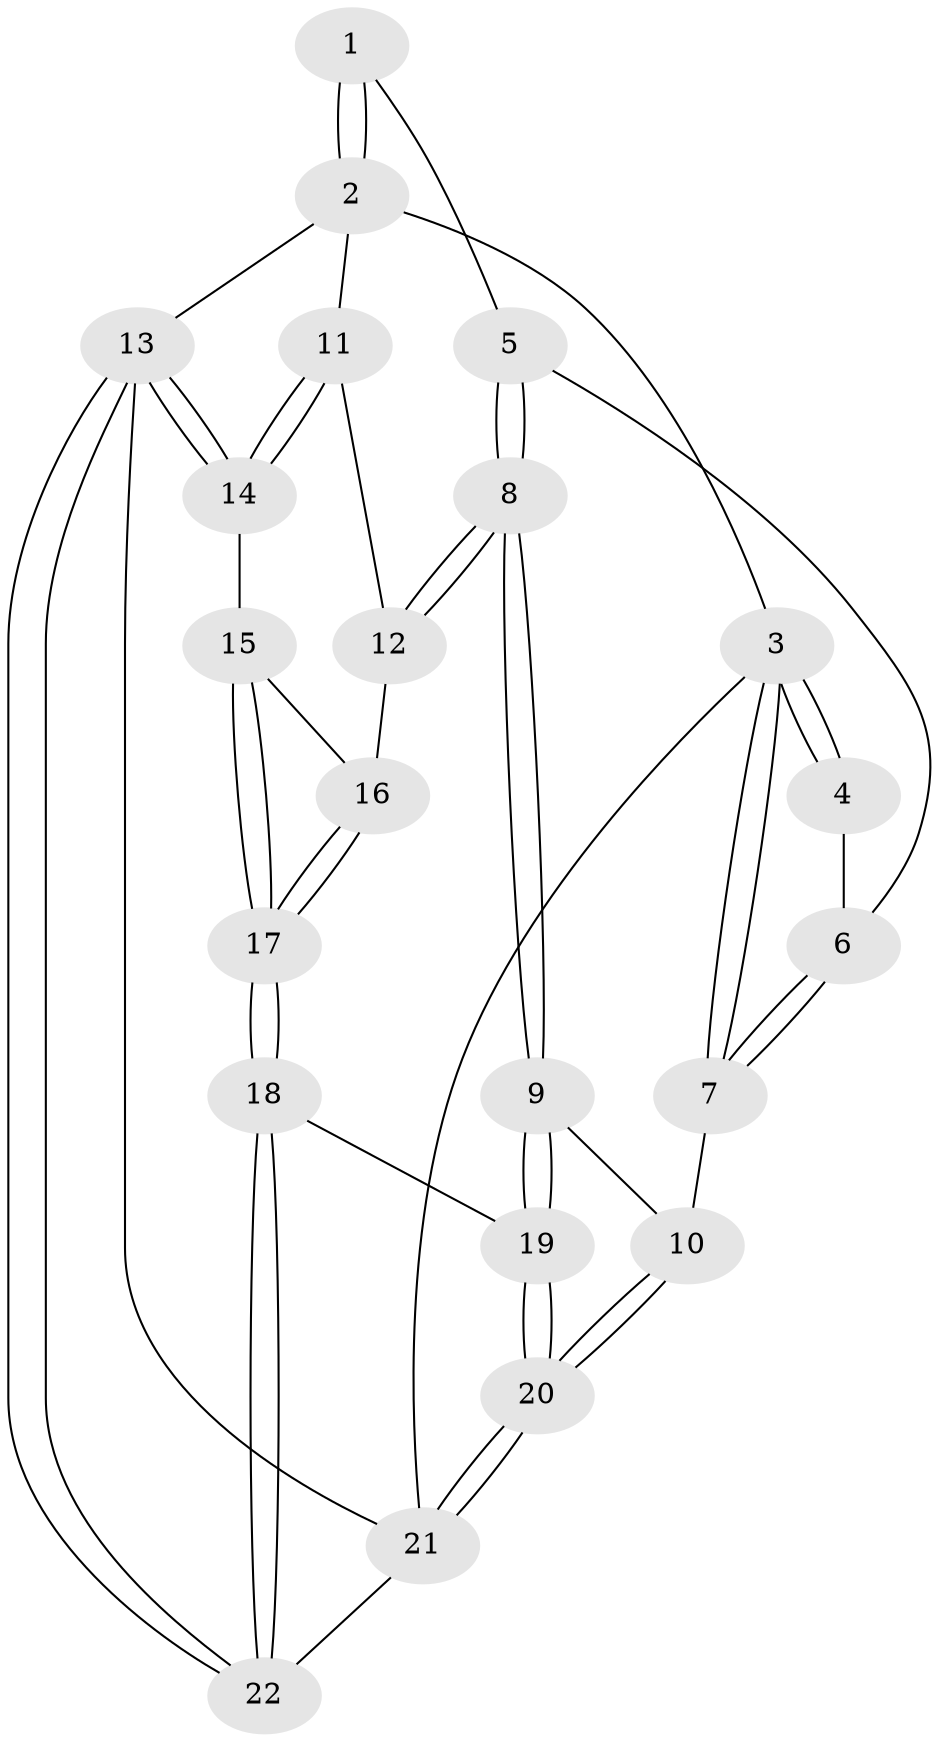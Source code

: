 // Generated by graph-tools (version 1.1) at 2025/46/02/15/25 05:46:28]
// undirected, 22 vertices, 52 edges
graph export_dot {
graph [start="1"]
  node [color=gray90,style=filled];
  1 [pos="+0.45841776874464857+0"];
  2 [pos="+1+0"];
  3 [pos="+0+0"];
  4 [pos="+0.2604480281714012+0"];
  5 [pos="+0.3708871494312864+0.31984573854977183"];
  6 [pos="+0.18853516477436166+0.139627273193829"];
  7 [pos="+0+0.31993466784833896"];
  8 [pos="+0.41209655669125517+0.43983528663227267"];
  9 [pos="+0.4098450141331484+0.443385290670056"];
  10 [pos="+0+0.43128816664735015"];
  11 [pos="+1+0.06133094013886742"];
  12 [pos="+0.5088867301688853+0.3989787918985281"];
  13 [pos="+1+1"];
  14 [pos="+1+0.5013516136346703"];
  15 [pos="+0.8665796845983217+0.6413411493101072"];
  16 [pos="+0.6497548964509907+0.5089830367544066"];
  17 [pos="+0.7425953527334087+0.7880145780686469"];
  18 [pos="+0.682492757669995+0.864366385538101"];
  19 [pos="+0.4250972478812384+0.699066079041657"];
  20 [pos="+0+1"];
  21 [pos="+0+1"];
  22 [pos="+0.7526355103065782+1"];
  1 -- 2;
  1 -- 2;
  1 -- 5;
  2 -- 3;
  2 -- 11;
  2 -- 13;
  3 -- 4;
  3 -- 4;
  3 -- 7;
  3 -- 7;
  3 -- 21;
  4 -- 6;
  5 -- 6;
  5 -- 8;
  5 -- 8;
  6 -- 7;
  6 -- 7;
  7 -- 10;
  8 -- 9;
  8 -- 9;
  8 -- 12;
  8 -- 12;
  9 -- 10;
  9 -- 19;
  9 -- 19;
  10 -- 20;
  10 -- 20;
  11 -- 12;
  11 -- 14;
  11 -- 14;
  12 -- 16;
  13 -- 14;
  13 -- 14;
  13 -- 22;
  13 -- 22;
  13 -- 21;
  14 -- 15;
  15 -- 16;
  15 -- 17;
  15 -- 17;
  16 -- 17;
  16 -- 17;
  17 -- 18;
  17 -- 18;
  18 -- 19;
  18 -- 22;
  18 -- 22;
  19 -- 20;
  19 -- 20;
  20 -- 21;
  20 -- 21;
  21 -- 22;
}
